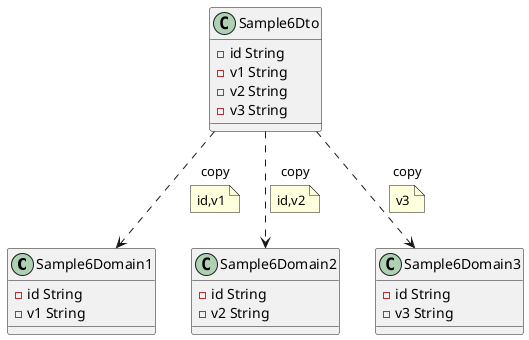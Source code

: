 @startuml

class Sample6Domain1 {
    - id String
    - v1 String
}

class Sample6Domain2 {
    - id String
    - v2 String
}

class Sample6Domain3 {
    - id String
    - v3 String
}

class Sample6Dto {
    - id String
    - v1 String
    - v2 String
    - v3 String
}

Sample6Dto ..> Sample6Domain1:copy
note on link: id,v1
Sample6Dto ..> Sample6Domain2:copy
note on link: id,v2
Sample6Dto ..> Sample6Domain3:copy
note on link: v3


@enduml
